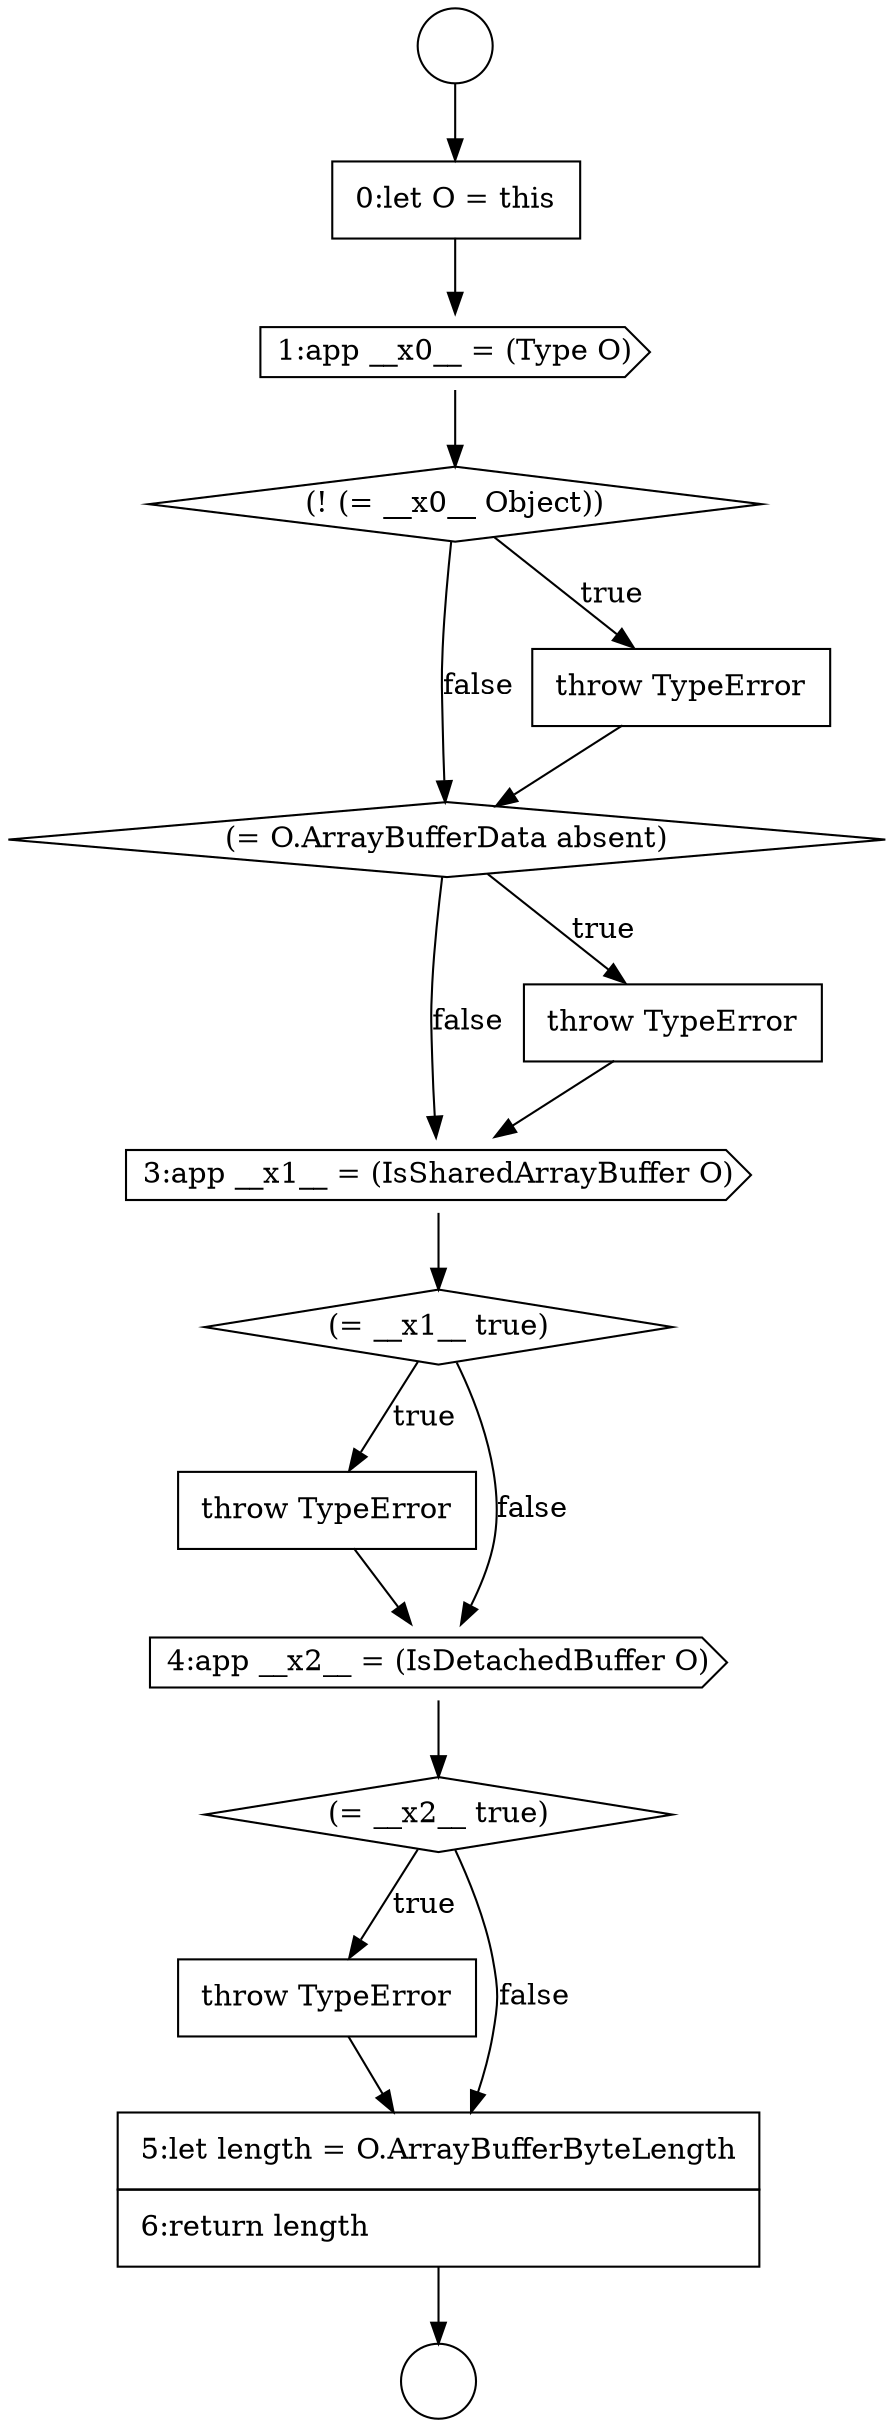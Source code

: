 digraph {
  node15776 [shape=diamond, label=<<font color="black">(= O.ArrayBufferData absent)</font>> color="black" fillcolor="white" style=filled]
  node15779 [shape=diamond, label=<<font color="black">(= __x1__ true)</font>> color="black" fillcolor="white" style=filled]
  node15771 [shape=circle label=" " color="black" fillcolor="white" style=filled]
  node15783 [shape=none, margin=0, label=<<font color="black">
    <table border="0" cellborder="1" cellspacing="0" cellpadding="10">
      <tr><td align="left">throw TypeError</td></tr>
    </table>
  </font>> color="black" fillcolor="white" style=filled]
  node15782 [shape=diamond, label=<<font color="black">(= __x2__ true)</font>> color="black" fillcolor="white" style=filled]
  node15770 [shape=circle label=" " color="black" fillcolor="white" style=filled]
  node15780 [shape=none, margin=0, label=<<font color="black">
    <table border="0" cellborder="1" cellspacing="0" cellpadding="10">
      <tr><td align="left">throw TypeError</td></tr>
    </table>
  </font>> color="black" fillcolor="white" style=filled]
  node15784 [shape=none, margin=0, label=<<font color="black">
    <table border="0" cellborder="1" cellspacing="0" cellpadding="10">
      <tr><td align="left">5:let length = O.ArrayBufferByteLength</td></tr>
      <tr><td align="left">6:return length</td></tr>
    </table>
  </font>> color="black" fillcolor="white" style=filled]
  node15774 [shape=diamond, label=<<font color="black">(! (= __x0__ Object))</font>> color="black" fillcolor="white" style=filled]
  node15772 [shape=none, margin=0, label=<<font color="black">
    <table border="0" cellborder="1" cellspacing="0" cellpadding="10">
      <tr><td align="left">0:let O = this</td></tr>
    </table>
  </font>> color="black" fillcolor="white" style=filled]
  node15778 [shape=cds, label=<<font color="black">3:app __x1__ = (IsSharedArrayBuffer O)</font>> color="black" fillcolor="white" style=filled]
  node15777 [shape=none, margin=0, label=<<font color="black">
    <table border="0" cellborder="1" cellspacing="0" cellpadding="10">
      <tr><td align="left">throw TypeError</td></tr>
    </table>
  </font>> color="black" fillcolor="white" style=filled]
  node15775 [shape=none, margin=0, label=<<font color="black">
    <table border="0" cellborder="1" cellspacing="0" cellpadding="10">
      <tr><td align="left">throw TypeError</td></tr>
    </table>
  </font>> color="black" fillcolor="white" style=filled]
  node15781 [shape=cds, label=<<font color="black">4:app __x2__ = (IsDetachedBuffer O)</font>> color="black" fillcolor="white" style=filled]
  node15773 [shape=cds, label=<<font color="black">1:app __x0__ = (Type O)</font>> color="black" fillcolor="white" style=filled]
  node15779 -> node15780 [label=<<font color="black">true</font>> color="black"]
  node15779 -> node15781 [label=<<font color="black">false</font>> color="black"]
  node15778 -> node15779 [ color="black"]
  node15783 -> node15784 [ color="black"]
  node15776 -> node15777 [label=<<font color="black">true</font>> color="black"]
  node15776 -> node15778 [label=<<font color="black">false</font>> color="black"]
  node15777 -> node15778 [ color="black"]
  node15781 -> node15782 [ color="black"]
  node15775 -> node15776 [ color="black"]
  node15770 -> node15772 [ color="black"]
  node15772 -> node15773 [ color="black"]
  node15773 -> node15774 [ color="black"]
  node15780 -> node15781 [ color="black"]
  node15784 -> node15771 [ color="black"]
  node15782 -> node15783 [label=<<font color="black">true</font>> color="black"]
  node15782 -> node15784 [label=<<font color="black">false</font>> color="black"]
  node15774 -> node15775 [label=<<font color="black">true</font>> color="black"]
  node15774 -> node15776 [label=<<font color="black">false</font>> color="black"]
}
